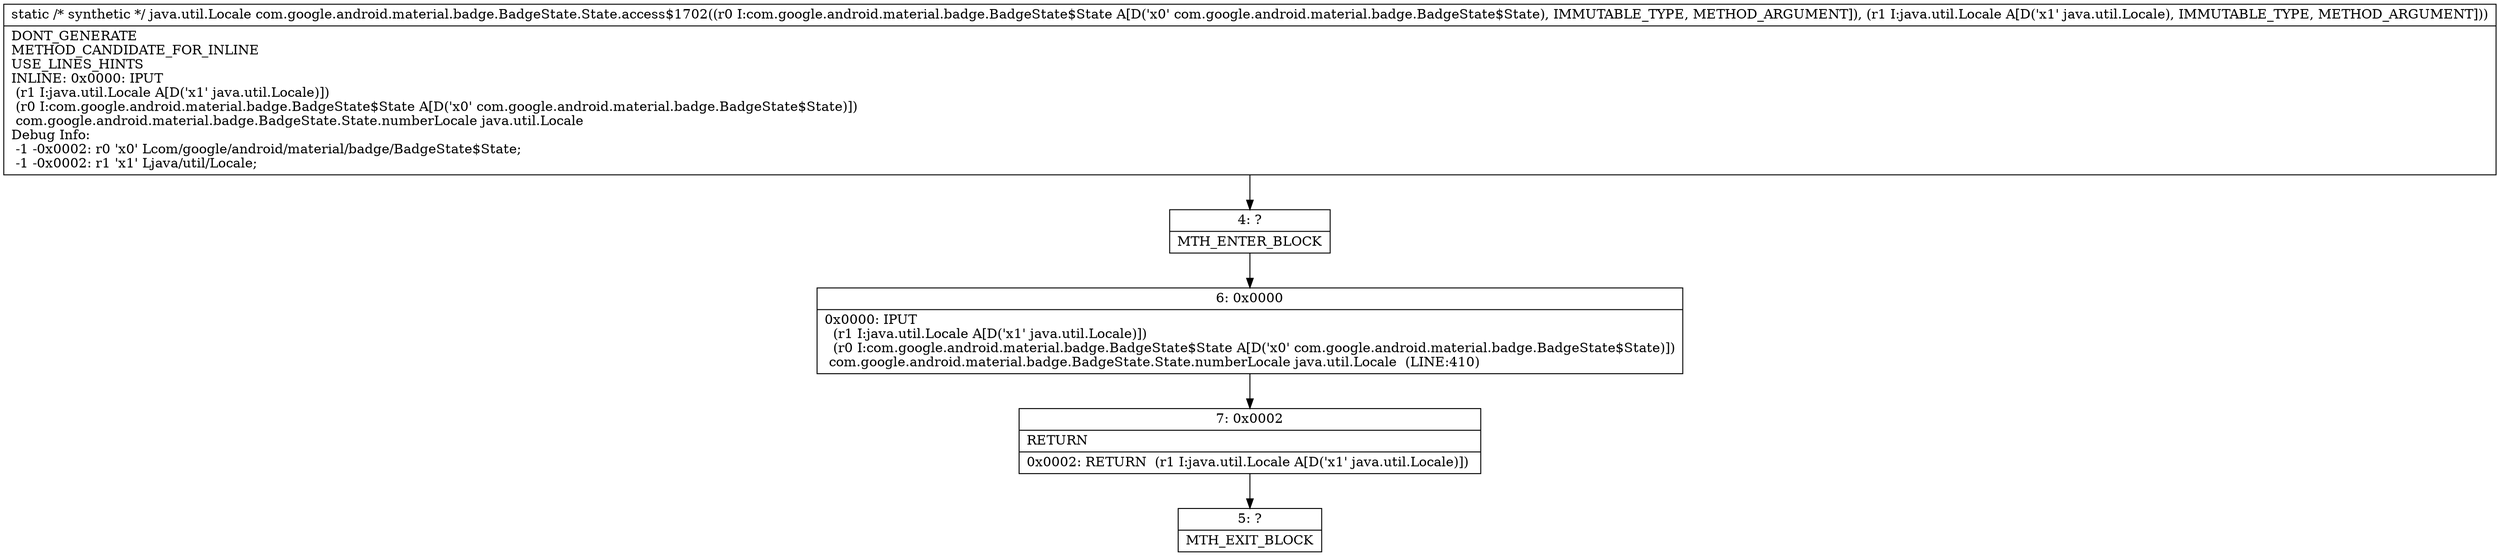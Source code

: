 digraph "CFG forcom.google.android.material.badge.BadgeState.State.access$1702(Lcom\/google\/android\/material\/badge\/BadgeState$State;Ljava\/util\/Locale;)Ljava\/util\/Locale;" {
Node_4 [shape=record,label="{4\:\ ?|MTH_ENTER_BLOCK\l}"];
Node_6 [shape=record,label="{6\:\ 0x0000|0x0000: IPUT  \l  (r1 I:java.util.Locale A[D('x1' java.util.Locale)])\l  (r0 I:com.google.android.material.badge.BadgeState$State A[D('x0' com.google.android.material.badge.BadgeState$State)])\l com.google.android.material.badge.BadgeState.State.numberLocale java.util.Locale  (LINE:410)\l}"];
Node_7 [shape=record,label="{7\:\ 0x0002|RETURN\l|0x0002: RETURN  (r1 I:java.util.Locale A[D('x1' java.util.Locale)]) \l}"];
Node_5 [shape=record,label="{5\:\ ?|MTH_EXIT_BLOCK\l}"];
MethodNode[shape=record,label="{static \/* synthetic *\/ java.util.Locale com.google.android.material.badge.BadgeState.State.access$1702((r0 I:com.google.android.material.badge.BadgeState$State A[D('x0' com.google.android.material.badge.BadgeState$State), IMMUTABLE_TYPE, METHOD_ARGUMENT]), (r1 I:java.util.Locale A[D('x1' java.util.Locale), IMMUTABLE_TYPE, METHOD_ARGUMENT]))  | DONT_GENERATE\lMETHOD_CANDIDATE_FOR_INLINE\lUSE_LINES_HINTS\lINLINE: 0x0000: IPUT  \l  (r1 I:java.util.Locale A[D('x1' java.util.Locale)])\l  (r0 I:com.google.android.material.badge.BadgeState$State A[D('x0' com.google.android.material.badge.BadgeState$State)])\l com.google.android.material.badge.BadgeState.State.numberLocale java.util.Locale\lDebug Info:\l  \-1 \-0x0002: r0 'x0' Lcom\/google\/android\/material\/badge\/BadgeState$State;\l  \-1 \-0x0002: r1 'x1' Ljava\/util\/Locale;\l}"];
MethodNode -> Node_4;Node_4 -> Node_6;
Node_6 -> Node_7;
Node_7 -> Node_5;
}


